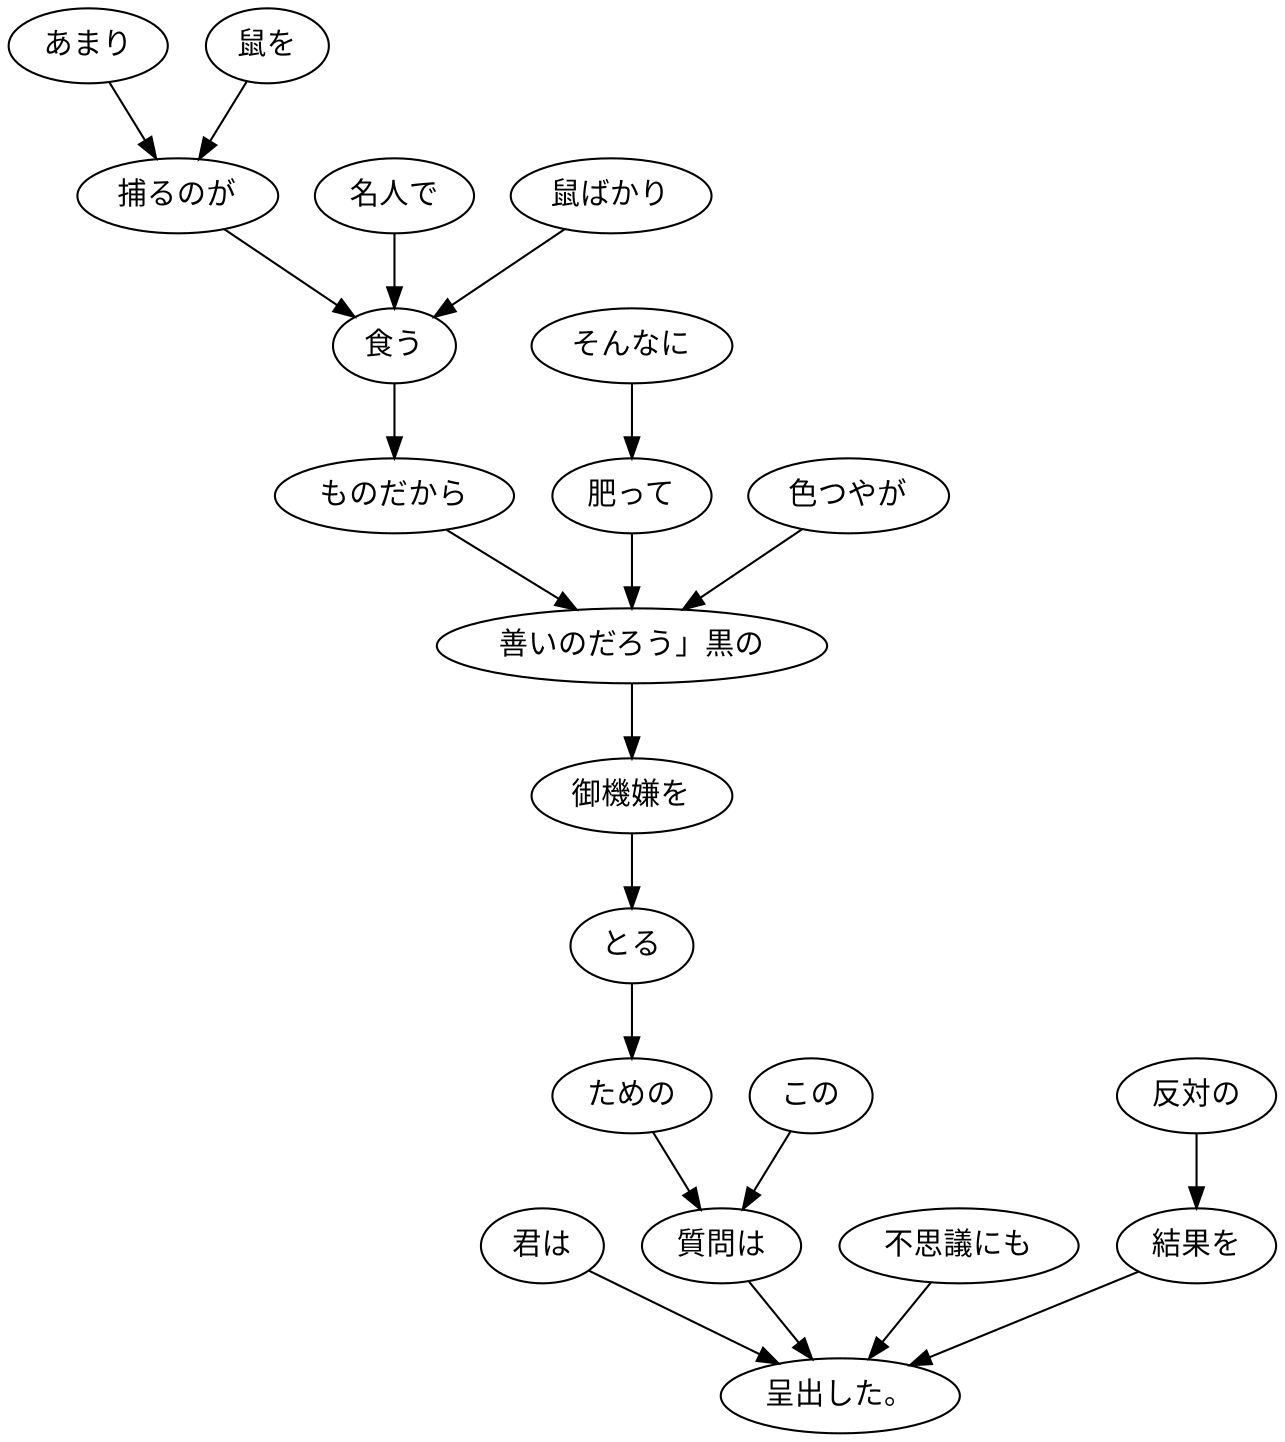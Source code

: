 digraph graph254 {
	node0 [label="君は"];
	node1 [label="あまり"];
	node2 [label="鼠を"];
	node3 [label="捕るのが"];
	node4 [label="名人で"];
	node5 [label="鼠ばかり"];
	node6 [label="食う"];
	node7 [label="ものだから"];
	node8 [label="そんなに"];
	node9 [label="肥って"];
	node10 [label="色つやが"];
	node11 [label="善いのだろう」黒の"];
	node12 [label="御機嫌を"];
	node13 [label="とる"];
	node14 [label="ための"];
	node15 [label="この"];
	node16 [label="質問は"];
	node17 [label="不思議にも"];
	node18 [label="反対の"];
	node19 [label="結果を"];
	node20 [label="呈出した。"];
	node0 -> node20;
	node1 -> node3;
	node2 -> node3;
	node3 -> node6;
	node4 -> node6;
	node5 -> node6;
	node6 -> node7;
	node7 -> node11;
	node8 -> node9;
	node9 -> node11;
	node10 -> node11;
	node11 -> node12;
	node12 -> node13;
	node13 -> node14;
	node14 -> node16;
	node15 -> node16;
	node16 -> node20;
	node17 -> node20;
	node18 -> node19;
	node19 -> node20;
}
